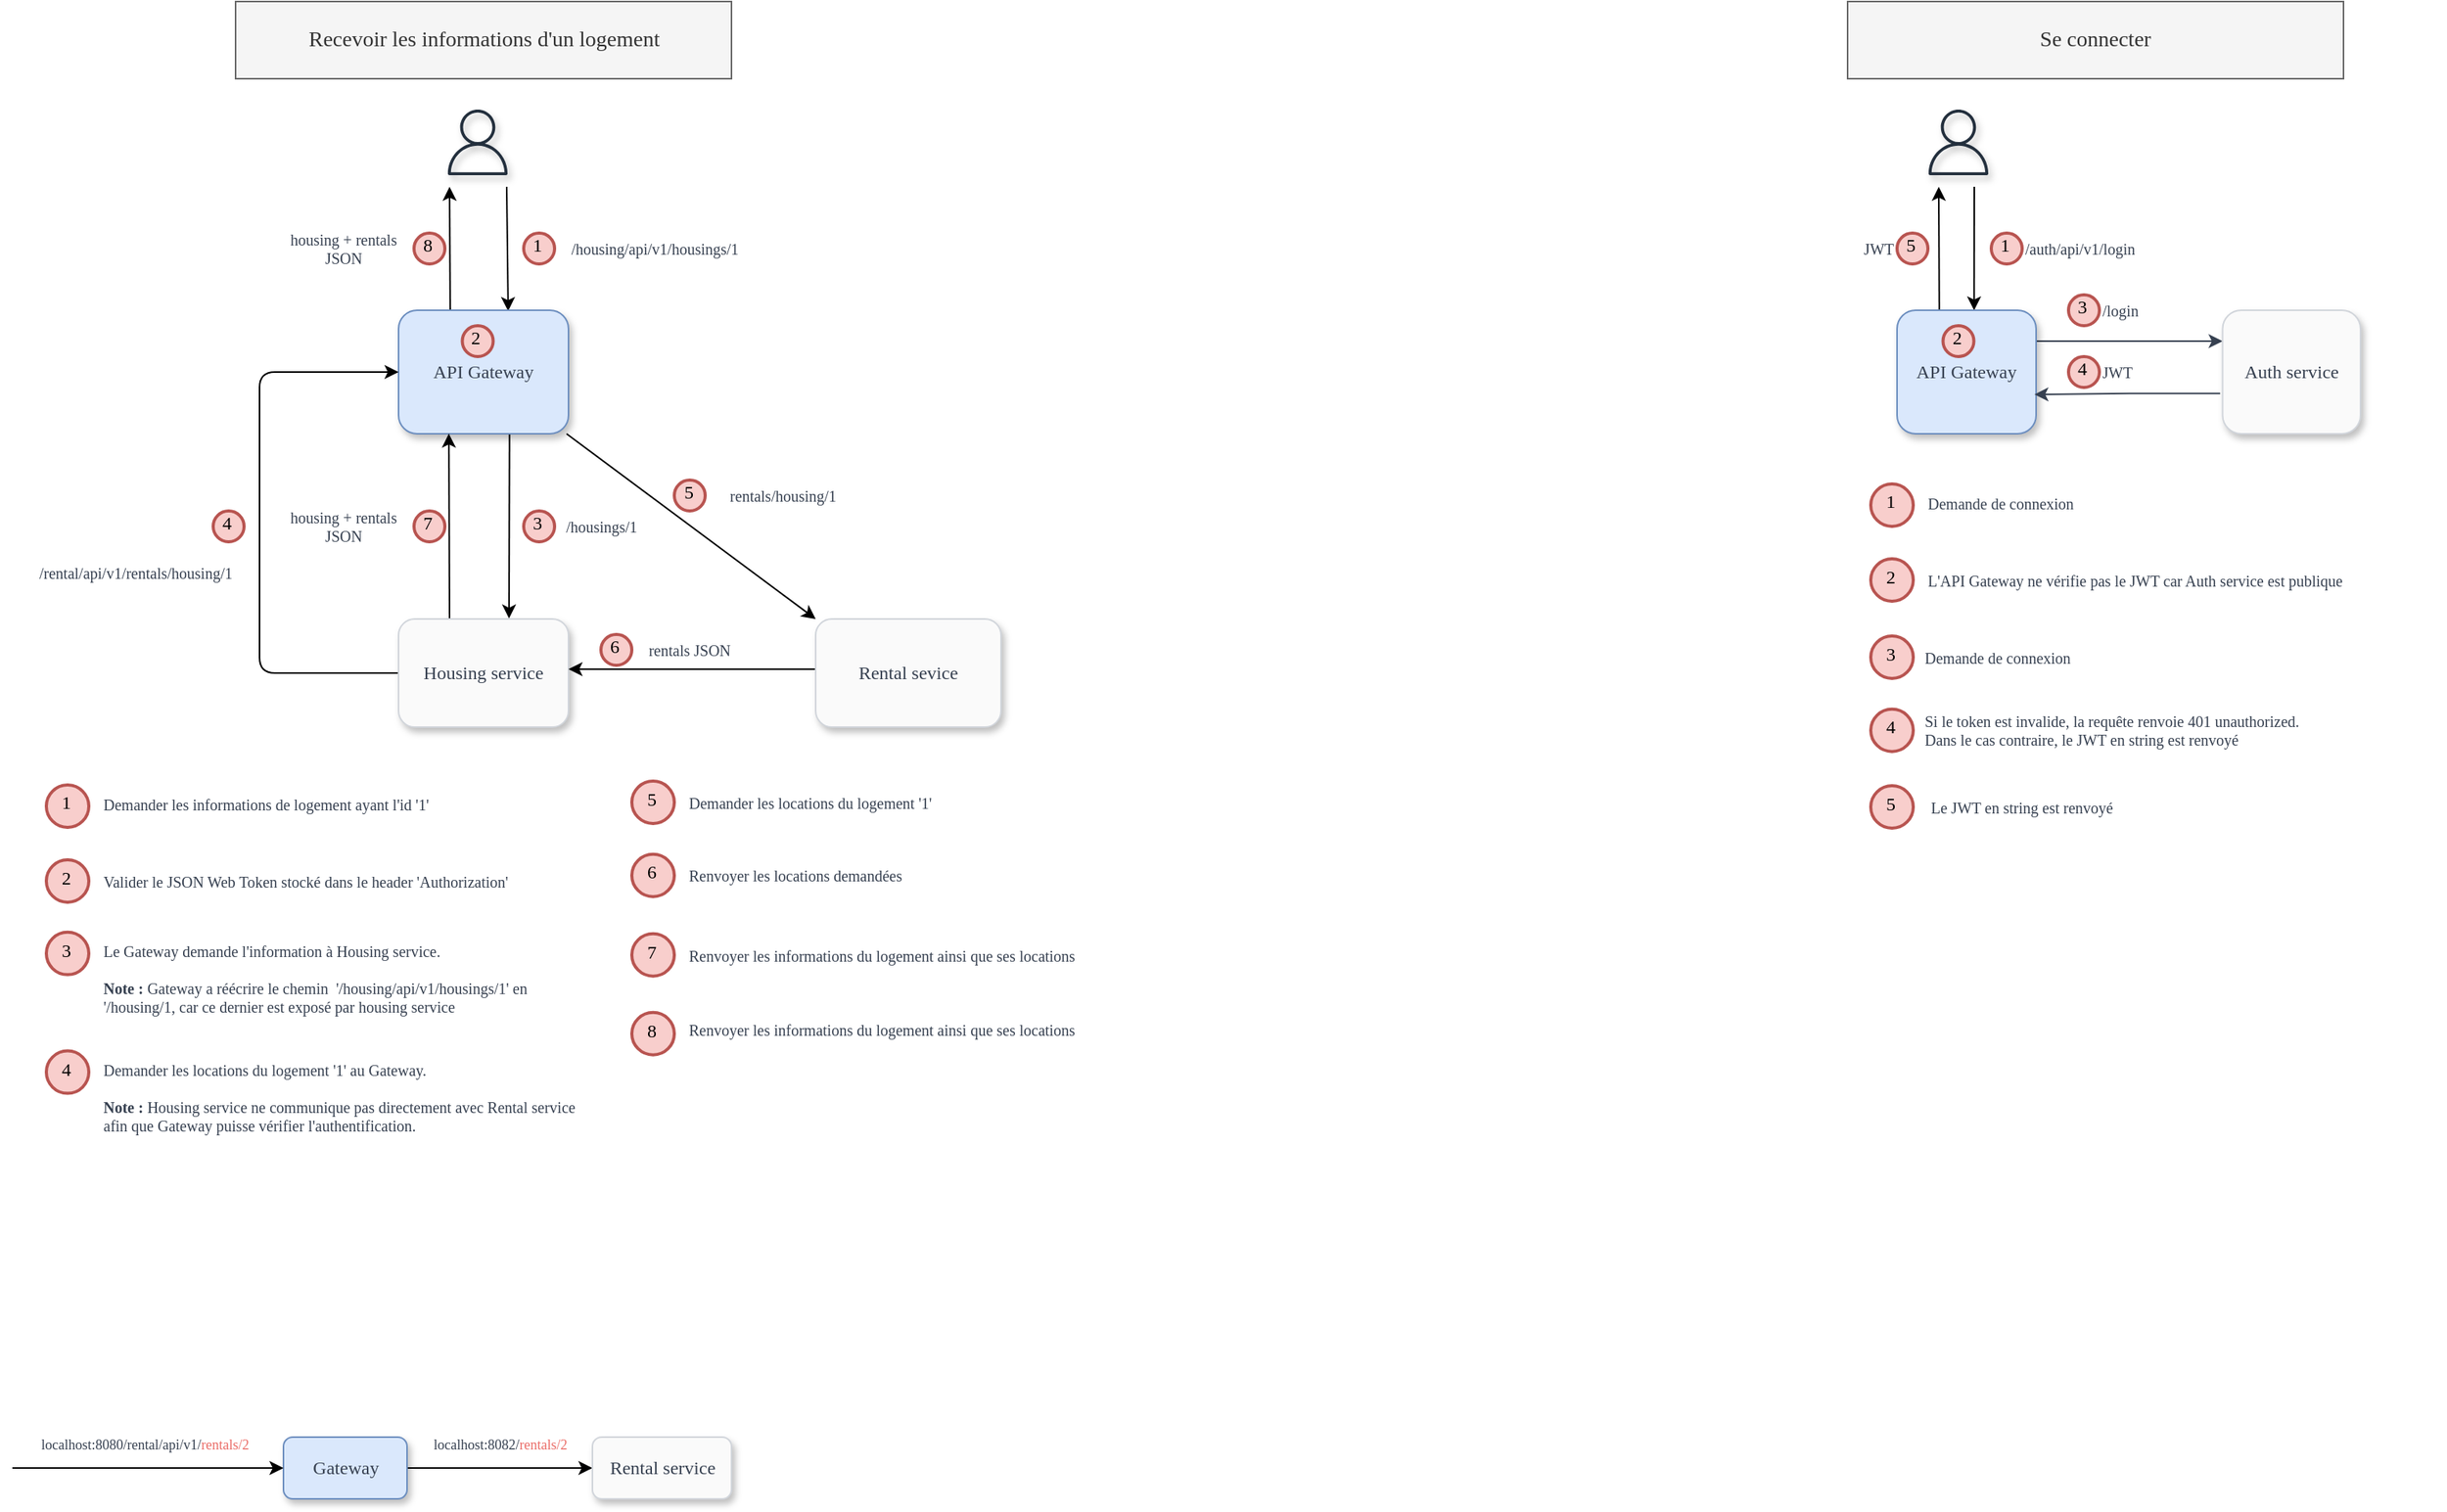 <mxfile version="21.1.2" type="device">
  <diagram name="Page-1" id="S0qWBEfTinxwVEII3tIF">
    <mxGraphModel dx="1594" dy="958" grid="1" gridSize="10" guides="1" tooltips="1" connect="1" arrows="1" fold="1" page="1" pageScale="1" pageWidth="827" pageHeight="1169" background="none" math="0" shadow="0">
      <root>
        <mxCell id="0" />
        <mxCell id="1" parent="0" />
        <mxCell id="11" style="edgeStyle=none;html=1;entryX=0.65;entryY=-0.005;entryDx=0;entryDy=0;startArrow=none;startFill=0;endArrow=classic;endFill=1;exitX=0.653;exitY=1.004;exitDx=0;exitDy=0;exitPerimeter=0;entryPerimeter=0;fontFamily=Comic Sans MS;shadow=0;" parent="1" source="MyjZQWcwXhGRPd_88m82-1" target="MyjZQWcwXhGRPd_88m82-9" edge="1">
          <mxGeometry relative="1" as="geometry" />
        </mxCell>
        <mxCell id="17" style="edgeStyle=none;html=1;startArrow=none;startFill=0;endArrow=classic;endFill=1;exitX=0.304;exitY=0.019;exitDx=0;exitDy=0;exitPerimeter=0;fontFamily=Comic Sans MS;shadow=0;" parent="1" source="MyjZQWcwXhGRPd_88m82-1" edge="1">
          <mxGeometry relative="1" as="geometry">
            <mxPoint x="323" y="200" as="targetPoint" />
          </mxGeometry>
        </mxCell>
        <mxCell id="18" style="edgeStyle=none;html=1;startArrow=classic;startFill=1;endArrow=none;endFill=0;exitX=0.645;exitY=0.006;exitDx=0;exitDy=0;exitPerimeter=0;fontFamily=Comic Sans MS;shadow=0;" parent="1" source="MyjZQWcwXhGRPd_88m82-1" edge="1">
          <mxGeometry relative="1" as="geometry">
            <mxPoint x="360" y="200" as="targetPoint" />
          </mxGeometry>
        </mxCell>
        <mxCell id="36" style="edgeStyle=none;html=1;entryX=0;entryY=0;entryDx=0;entryDy=0;fontFamily=Comic Sans MS;fontSize=6;startArrow=none;startFill=0;endArrow=classic;endFill=1;shadow=0;" parent="1" source="MyjZQWcwXhGRPd_88m82-1" target="MyjZQWcwXhGRPd_88m82-23" edge="1">
          <mxGeometry relative="1" as="geometry" />
        </mxCell>
        <mxCell id="MyjZQWcwXhGRPd_88m82-1" value="API Gateway" style="rounded=1;whiteSpace=wrap;html=1;fontFamily=Comic Sans MS;fillColor=#dae8fc;strokeColor=#6c8ebf;fontColor=#374151;glass=0;shadow=1;" parent="1" vertex="1">
          <mxGeometry x="290" y="280" width="110" height="80" as="geometry" />
        </mxCell>
        <mxCell id="MyjZQWcwXhGRPd_88m82-4" value="/housing/api/v1/housings/1" style="text;html=1;strokeColor=none;fillColor=none;align=center;verticalAlign=middle;whiteSpace=wrap;rounded=0;fontFamily=Comic Sans MS;fontColor=#374151;fontSize=10;shadow=0;" parent="1" vertex="1">
          <mxGeometry x="381" y="230" width="150" height="20" as="geometry" />
        </mxCell>
        <mxCell id="10" style="edgeStyle=none;html=1;entryX=0.296;entryY=0.999;entryDx=0;entryDy=0;startArrow=none;startFill=0;endArrow=classic;endFill=1;exitX=0.3;exitY=0.016;exitDx=0;exitDy=0;entryPerimeter=0;exitPerimeter=0;fontFamily=Comic Sans MS;shadow=0;" parent="1" source="MyjZQWcwXhGRPd_88m82-9" target="MyjZQWcwXhGRPd_88m82-1" edge="1">
          <mxGeometry relative="1" as="geometry" />
        </mxCell>
        <mxCell id="35" style="edgeStyle=none;html=1;fontFamily=Comic Sans MS;fontSize=6;startArrow=none;startFill=0;endArrow=classic;endFill=1;entryX=0;entryY=0.5;entryDx=0;entryDy=0;exitX=0;exitY=0.5;exitDx=0;exitDy=0;shadow=0;" parent="1" source="MyjZQWcwXhGRPd_88m82-9" target="MyjZQWcwXhGRPd_88m82-1" edge="1">
          <mxGeometry relative="1" as="geometry">
            <mxPoint x="150.0" y="470" as="targetPoint" />
            <Array as="points">
              <mxPoint x="200" y="515" />
              <mxPoint x="200" y="420" />
              <mxPoint x="200" y="320" />
            </Array>
          </mxGeometry>
        </mxCell>
        <mxCell id="MyjZQWcwXhGRPd_88m82-9" value="Housing service" style="rounded=1;whiteSpace=wrap;html=1;fontFamily=Comic Sans MS;fillColor=#FAFAFA;fontColor=#374151;strokeColor=#d1d5db;gradientColor=none;shadow=1;glass=0;" parent="1" vertex="1">
          <mxGeometry x="290" y="480" width="110" height="70" as="geometry" />
        </mxCell>
        <mxCell id="MyjZQWcwXhGRPd_88m82-16" value="" style="sketch=0;outlineConnect=0;fontColor=#232F3E;gradientColor=none;fillColor=#232F3D;strokeColor=none;dashed=0;verticalLabelPosition=bottom;verticalAlign=top;align=center;html=1;fontSize=12;fontStyle=0;aspect=fixed;pointerEvents=1;shape=mxgraph.aws4.user;rounded=1;shadow=1;glass=0;fontFamily=Comic Sans MS;" parent="1" vertex="1">
          <mxGeometry x="320" y="150" width="42.5" height="42.5" as="geometry" />
        </mxCell>
        <mxCell id="5" style="edgeStyle=none;html=1;entryX=1;entryY=0.75;entryDx=0;entryDy=0;exitX=0;exitY=0.75;exitDx=0;exitDy=0;fontFamily=Comic Sans MS;shadow=0;" parent="1" edge="1">
          <mxGeometry relative="1" as="geometry">
            <mxPoint x="560" y="512.5" as="sourcePoint" />
            <mxPoint x="400" y="512.5" as="targetPoint" />
          </mxGeometry>
        </mxCell>
        <mxCell id="MyjZQWcwXhGRPd_88m82-23" value="Rental sevice" style="rounded=1;whiteSpace=wrap;html=1;fontFamily=Comic Sans MS;fillColor=#FAFAFA;fontColor=#374151;strokeColor=#d1d5db;gradientColor=none;shadow=1;glass=0;" parent="1" vertex="1">
          <mxGeometry x="560" y="480" width="120" height="70" as="geometry" />
        </mxCell>
        <mxCell id="MyjZQWcwXhGRPd_88m82-25" value="1" style="ellipse;whiteSpace=wrap;html=1;aspect=fixed;strokeWidth=2;fontFamily=Comic Sans MS;spacingBottom=4;spacingRight=2;strokeColor=#b85450;rounded=1;shadow=0;glass=0;fontSize=12;fillColor=#f8cecc;" parent="1" vertex="1">
          <mxGeometry x="371" y="230" width="20" height="20" as="geometry" />
        </mxCell>
        <mxCell id="MyjZQWcwXhGRPd_88m82-27" value="3" style="ellipse;whiteSpace=wrap;html=1;aspect=fixed;strokeWidth=2;fontFamily=Comic Sans MS;spacingBottom=4;spacingRight=2;strokeColor=#b85450;rounded=1;shadow=0;glass=0;fontSize=12;fillColor=#f8cecc;" parent="1" vertex="1">
          <mxGeometry x="371" y="410" width="20" height="20" as="geometry" />
        </mxCell>
        <mxCell id="MyjZQWcwXhGRPd_88m82-30" value="4" style="ellipse;whiteSpace=wrap;html=1;aspect=fixed;strokeWidth=2;fontFamily=Comic Sans MS;spacingBottom=4;spacingRight=2;strokeColor=#b85450;rounded=1;shadow=0;glass=0;fontSize=12;fillColor=#f8cecc;" parent="1" vertex="1">
          <mxGeometry x="170" y="410" width="20" height="20" as="geometry" />
        </mxCell>
        <mxCell id="MyjZQWcwXhGRPd_88m82-31" value="1" style="ellipse;whiteSpace=wrap;html=1;aspect=fixed;strokeWidth=2;fontFamily=Comic Sans MS;spacingBottom=4;spacingRight=2;strokeColor=#b85450;rounded=1;shadow=0;glass=0;fontSize=12;fillColor=#f8cecc;" parent="1" vertex="1">
          <mxGeometry x="62" y="587.5" width="27.5" height="27.5" as="geometry" />
        </mxCell>
        <mxCell id="MyjZQWcwXhGRPd_88m82-32" value="Demander les informations de logement ayant l&#39;id &#39;1&#39;" style="text;html=1;strokeColor=none;fillColor=none;align=left;verticalAlign=middle;whiteSpace=wrap;rounded=0;fontFamily=Comic Sans MS;fontColor=#374151;fontSize=10;" parent="1" vertex="1">
          <mxGeometry x="97" y="585" width="315" height="30" as="geometry" />
        </mxCell>
        <mxCell id="MyjZQWcwXhGRPd_88m82-33" value="2" style="ellipse;whiteSpace=wrap;html=1;aspect=fixed;strokeWidth=2;fontFamily=Comic Sans MS;spacingBottom=4;spacingRight=2;strokeColor=#b85450;rounded=1;shadow=0;glass=0;fontSize=12;fillColor=#f8cecc;" parent="1" vertex="1">
          <mxGeometry x="62" y="636" width="27.5" height="27.5" as="geometry" />
        </mxCell>
        <mxCell id="MyjZQWcwXhGRPd_88m82-34" value="Valider le JSON Web Token stocké dans le header &#39;Authorization&#39;" style="text;html=1;strokeColor=none;fillColor=none;align=left;verticalAlign=middle;whiteSpace=wrap;rounded=0;fontFamily=Comic Sans MS;fontColor=#374151;fontSize=10;" parent="1" vertex="1">
          <mxGeometry x="97" y="635" width="313" height="30" as="geometry" />
        </mxCell>
        <mxCell id="MyjZQWcwXhGRPd_88m82-39" value="Recevoir les informations d&#39;un logement" style="text;html=1;align=center;verticalAlign=middle;whiteSpace=wrap;rounded=0;fontFamily=Comic Sans MS;fontSize=14;fillColor=#f5f5f5;fontColor=#333333;strokeColor=#666666;" parent="1" vertex="1">
          <mxGeometry x="184.5" y="80" width="321" height="50" as="geometry" />
        </mxCell>
        <mxCell id="2" value="/housings/1" style="text;html=1;strokeColor=none;fillColor=none;align=center;verticalAlign=middle;whiteSpace=wrap;rounded=0;fontFamily=Comic Sans MS;fontColor=#374151;fontSize=10;shadow=0;" parent="1" vertex="1">
          <mxGeometry x="391" y="410" width="61" height="20" as="geometry" />
        </mxCell>
        <mxCell id="3" value="/rental/api/v1/rentals/housing/1" style="text;html=1;strokeColor=none;fillColor=none;align=center;verticalAlign=middle;whiteSpace=wrap;rounded=0;fontFamily=Comic Sans MS;fontColor=#374151;fontSize=10;shadow=0;" parent="1" vertex="1">
          <mxGeometry x="50" y="440" width="140" height="20" as="geometry" />
        </mxCell>
        <mxCell id="6" value="rentals JSON" style="text;html=1;strokeColor=none;fillColor=none;align=center;verticalAlign=middle;whiteSpace=wrap;rounded=0;fontFamily=Comic Sans MS;fontColor=#374151;fontSize=10;shadow=0;" parent="1" vertex="1">
          <mxGeometry x="441" y="490" width="75" height="20" as="geometry" />
        </mxCell>
        <mxCell id="7" value="6" style="ellipse;whiteSpace=wrap;html=1;aspect=fixed;strokeWidth=2;fontFamily=Comic Sans MS;spacingBottom=4;spacingRight=2;strokeColor=#b85450;rounded=1;shadow=0;glass=0;fontSize=12;fillColor=#f8cecc;" parent="1" vertex="1">
          <mxGeometry x="421" y="490" width="20" height="20" as="geometry" />
        </mxCell>
        <mxCell id="12" value="housing + rentals JSON" style="text;html=1;strokeColor=none;fillColor=none;align=center;verticalAlign=middle;whiteSpace=wrap;rounded=0;fontFamily=Comic Sans MS;fontColor=#374151;fontSize=10;shadow=0;" parent="1" vertex="1">
          <mxGeometry x="209" y="410" width="91" height="20" as="geometry" />
        </mxCell>
        <mxCell id="19" value="housing + rentals JSON" style="text;html=1;strokeColor=none;fillColor=none;align=center;verticalAlign=middle;whiteSpace=wrap;rounded=0;fontFamily=Comic Sans MS;fontColor=#374151;fontSize=10;shadow=0;" parent="1" vertex="1">
          <mxGeometry x="209" y="230" width="91" height="20" as="geometry" />
        </mxCell>
        <mxCell id="21" value="7" style="ellipse;whiteSpace=wrap;html=1;aspect=fixed;strokeWidth=2;fontFamily=Comic Sans MS;spacingBottom=4;spacingRight=2;strokeColor=#b85450;rounded=1;shadow=0;glass=0;fontSize=12;fillColor=#f8cecc;" parent="1" vertex="1">
          <mxGeometry x="300" y="410" width="20" height="20" as="geometry" />
        </mxCell>
        <mxCell id="23" style="edgeStyle=none;html=1;startArrow=classic;startFill=1;endArrow=none;endFill=0;fontFamily=Comic Sans MS;shadow=0;" parent="1" source="22" target="19" edge="1">
          <mxGeometry relative="1" as="geometry" />
        </mxCell>
        <mxCell id="22" value="8" style="ellipse;whiteSpace=wrap;html=1;aspect=fixed;strokeWidth=2;fontFamily=Comic Sans MS;spacingBottom=4;spacingRight=2;strokeColor=#b85450;rounded=1;shadow=0;glass=0;fontSize=12;fillColor=#f8cecc;" parent="1" vertex="1">
          <mxGeometry x="300" y="230" width="20" height="20" as="geometry" />
        </mxCell>
        <mxCell id="24" value="2" style="ellipse;whiteSpace=wrap;html=1;aspect=fixed;strokeWidth=2;fontFamily=Comic Sans MS;spacingBottom=4;spacingRight=2;strokeColor=#b85450;rounded=1;shadow=0;glass=0;fontSize=12;fillColor=#f8cecc;" parent="1" vertex="1">
          <mxGeometry x="331.25" y="290" width="20" height="20" as="geometry" />
        </mxCell>
        <mxCell id="30" value="&lt;div style=&quot;border-color: var(--border-color);&quot;&gt;Le Gateway demande l&#39;information à Housing service.&lt;/div&gt;&lt;br style=&quot;border-color: var(--border-color);&quot;&gt;&lt;b style=&quot;border-color: var(--border-color);&quot;&gt;Note :&lt;/b&gt;&amp;nbsp;Gateway a réécrire le chemin&amp;nbsp; &#39;&lt;span style=&quot;border-color: var(--border-color); background-color: initial;&quot;&gt;/housing/api/v1/housings/1&#39; en &#39;/housing/1, car ce dernier est exposé par housing service&lt;/span&gt;" style="text;html=1;strokeColor=none;fillColor=none;align=left;verticalAlign=middle;whiteSpace=wrap;rounded=0;fontFamily=Comic Sans MS;fontColor=#374151;fontSize=10;" parent="1" vertex="1">
          <mxGeometry x="97" y="682.93" width="325" height="60" as="geometry" />
        </mxCell>
        <mxCell id="31" value="3" style="ellipse;whiteSpace=wrap;html=1;aspect=fixed;strokeWidth=2;fontFamily=Comic Sans MS;spacingBottom=4;spacingRight=2;strokeColor=#b85450;rounded=1;shadow=0;glass=0;fontSize=12;fillColor=#f8cecc;" parent="1" vertex="1">
          <mxGeometry x="62" y="682.93" width="27.5" height="27.5" as="geometry" />
        </mxCell>
        <mxCell id="33" value="4" style="ellipse;whiteSpace=wrap;html=1;aspect=fixed;strokeWidth=2;fontFamily=Comic Sans MS;spacingBottom=4;spacingRight=2;strokeColor=#b85450;rounded=1;shadow=0;glass=0;fontSize=12;fillColor=#f8cecc;" parent="1" vertex="1">
          <mxGeometry x="62" y="759.8" width="27.5" height="27.5" as="geometry" />
        </mxCell>
        <mxCell id="34" value="&lt;div style=&quot;border-color: var(--border-color);&quot;&gt;Demander les locations du logement &#39;1&#39; au Gateway.&lt;/div&gt;&lt;br style=&quot;border-color: var(--border-color);&quot;&gt;&lt;b style=&quot;border-color: var(--border-color);&quot;&gt;Note :&lt;/b&gt;&amp;nbsp;Housing service ne communique pas directement avec Rental service afin que Gateway puisse vérifier l&#39;authentification." style="text;html=1;strokeColor=none;fillColor=none;align=left;verticalAlign=middle;whiteSpace=wrap;rounded=0;fontFamily=Comic Sans MS;fontColor=#374151;fontSize=10;" parent="1" vertex="1">
          <mxGeometry x="97" y="759.8" width="310" height="60" as="geometry" />
        </mxCell>
        <mxCell id="38" value="rentals/housing/1" style="text;html=1;strokeColor=none;fillColor=none;align=center;verticalAlign=middle;whiteSpace=wrap;rounded=0;fontFamily=Comic Sans MS;fontColor=#374151;fontSize=10;shadow=0;" parent="1" vertex="1">
          <mxGeometry x="468.5" y="390" width="140" height="20" as="geometry" />
        </mxCell>
        <mxCell id="40" style="edgeStyle=none;html=1;fontFamily=Comic Sans MS;fontSize=6;startArrow=none;startFill=0;endArrow=classic;endFill=1;shadow=0;" parent="1" source="39" target="38" edge="1">
          <mxGeometry relative="1" as="geometry" />
        </mxCell>
        <mxCell id="39" value="5" style="ellipse;whiteSpace=wrap;html=1;aspect=fixed;strokeWidth=2;fontFamily=Comic Sans MS;spacingBottom=4;spacingRight=2;strokeColor=#b85450;rounded=1;shadow=0;glass=0;fontSize=12;fillColor=#f8cecc;" parent="1" vertex="1">
          <mxGeometry x="468.5" y="390" width="20" height="20" as="geometry" />
        </mxCell>
        <mxCell id="41" value="&lt;div style=&quot;border-color: var(--border-color);&quot;&gt;Demander les locations du logement &#39;1&#39;&lt;/div&gt;" style="text;html=1;strokeColor=none;fillColor=none;align=left;verticalAlign=middle;whiteSpace=wrap;rounded=0;fontFamily=Comic Sans MS;fontColor=#374151;fontSize=10;" parent="1" vertex="1">
          <mxGeometry x="476.25" y="588" width="211" height="21.5" as="geometry" />
        </mxCell>
        <mxCell id="42" value="5" style="ellipse;whiteSpace=wrap;html=1;aspect=fixed;strokeWidth=2;fontFamily=Comic Sans MS;spacingBottom=4;spacingRight=2;strokeColor=#b85450;rounded=1;shadow=0;glass=0;fontSize=12;fillColor=#f8cecc;" parent="1" vertex="1">
          <mxGeometry x="441" y="585" width="27.5" height="27.5" as="geometry" />
        </mxCell>
        <mxCell id="43" value="6" style="ellipse;whiteSpace=wrap;html=1;aspect=fixed;strokeWidth=2;fontFamily=Comic Sans MS;spacingBottom=4;spacingRight=2;strokeColor=#b85450;rounded=1;shadow=0;glass=0;fontSize=12;fillColor=#f8cecc;" parent="1" vertex="1">
          <mxGeometry x="441" y="632.37" width="27.5" height="27.5" as="geometry" />
        </mxCell>
        <mxCell id="44" value="&lt;div style=&quot;border-color: var(--border-color);&quot;&gt;Renvoyer les locations demandées&lt;/div&gt;" style="text;html=1;strokeColor=none;fillColor=none;align=left;verticalAlign=middle;whiteSpace=wrap;rounded=0;fontFamily=Comic Sans MS;fontColor=#374151;fontSize=10;" parent="1" vertex="1">
          <mxGeometry x="476.25" y="635.38" width="181" height="21.5" as="geometry" />
        </mxCell>
        <mxCell id="45" value="&lt;div style=&quot;border-color: var(--border-color);&quot;&gt;Renvoyer les informations du logement ainsi que ses locations&lt;/div&gt;" style="text;html=1;strokeColor=none;fillColor=none;align=left;verticalAlign=middle;whiteSpace=wrap;rounded=0;fontFamily=Comic Sans MS;fontColor=#374151;fontSize=10;" parent="1" vertex="1">
          <mxGeometry x="476.25" y="686.87" width="301" height="21.5" as="geometry" />
        </mxCell>
        <mxCell id="46" value="7" style="ellipse;whiteSpace=wrap;html=1;aspect=fixed;strokeWidth=2;fontFamily=Comic Sans MS;spacingBottom=4;spacingRight=2;strokeColor=#b85450;rounded=1;shadow=0;glass=0;fontSize=12;fillColor=#f8cecc;" parent="1" vertex="1">
          <mxGeometry x="441" y="683.87" width="27.5" height="27.5" as="geometry" />
        </mxCell>
        <mxCell id="47" value="&lt;div style=&quot;border-color: var(--border-color);&quot;&gt;Renvoyer les informations du logement ainsi que ses locations&lt;/div&gt;" style="text;html=1;strokeColor=none;fillColor=none;align=left;verticalAlign=middle;whiteSpace=wrap;rounded=0;fontFamily=Comic Sans MS;fontColor=#374151;fontSize=10;" parent="1" vertex="1">
          <mxGeometry x="476.25" y="734.87" width="301" height="21.5" as="geometry" />
        </mxCell>
        <mxCell id="48" value="8" style="ellipse;whiteSpace=wrap;html=1;aspect=fixed;strokeWidth=2;fontFamily=Comic Sans MS;spacingBottom=4;spacingRight=2;strokeColor=#b85450;rounded=1;shadow=0;glass=0;fontSize=12;fillColor=#f8cecc;" parent="1" vertex="1">
          <mxGeometry x="441" y="734.87" width="27.5" height="27.5" as="geometry" />
        </mxCell>
        <mxCell id="k3yplP2Bq4ahlFQJKOPg-48" style="edgeStyle=orthogonalEdgeStyle;rounded=0;orthogonalLoop=1;jettySize=auto;html=1;strokeColor=#374151;exitX=1;exitY=0.25;exitDx=0;exitDy=0;entryX=0;entryY=0.25;entryDx=0;entryDy=0;fontFamily=Comic Sans MS;shadow=0;" parent="1" source="k3yplP2Bq4ahlFQJKOPg-53" target="k3yplP2Bq4ahlFQJKOPg-56" edge="1">
          <mxGeometry relative="1" as="geometry">
            <mxPoint x="1430" y="300" as="targetPoint" />
          </mxGeometry>
        </mxCell>
        <mxCell id="k3yplP2Bq4ahlFQJKOPg-50" style="edgeStyle=none;html=1;startArrow=none;startFill=0;endArrow=classic;endFill=1;exitX=0.304;exitY=0.019;exitDx=0;exitDy=0;exitPerimeter=0;fontFamily=Comic Sans MS;shadow=0;" parent="1" source="k3yplP2Bq4ahlFQJKOPg-53" edge="1">
          <mxGeometry relative="1" as="geometry">
            <mxPoint x="1287" y="200" as="targetPoint" />
          </mxGeometry>
        </mxCell>
        <mxCell id="k3yplP2Bq4ahlFQJKOPg-51" style="edgeStyle=none;html=1;startArrow=classic;startFill=1;endArrow=none;endFill=0;exitX=0.554;exitY=0.001;exitDx=0;exitDy=0;exitPerimeter=0;fontFamily=Comic Sans MS;shadow=0;" parent="1" source="k3yplP2Bq4ahlFQJKOPg-53" edge="1">
          <mxGeometry relative="1" as="geometry">
            <mxPoint x="1310" y="200" as="targetPoint" />
          </mxGeometry>
        </mxCell>
        <mxCell id="k3yplP2Bq4ahlFQJKOPg-53" value="API Gateway" style="rounded=1;whiteSpace=wrap;html=1;fontFamily=Comic Sans MS;fillColor=#dae8fc;strokeColor=#6c8ebf;fontColor=#374151;glass=0;shadow=1;" parent="1" vertex="1">
          <mxGeometry x="1260" y="280" width="90" height="80" as="geometry" />
        </mxCell>
        <mxCell id="k3yplP2Bq4ahlFQJKOPg-54" value="/auth/api/v1/login" style="text;html=1;strokeColor=none;fillColor=none;align=left;verticalAlign=middle;whiteSpace=wrap;rounded=0;fontFamily=Comic Sans MS;fontColor=#374151;fontSize=10;shadow=0;" parent="1" vertex="1">
          <mxGeometry x="1341" y="230" width="150" height="20" as="geometry" />
        </mxCell>
        <mxCell id="k3yplP2Bq4ahlFQJKOPg-55" style="edgeStyle=orthogonalEdgeStyle;shape=connector;rounded=0;orthogonalLoop=1;jettySize=auto;html=1;entryX=0.988;entryY=0.682;entryDx=0;entryDy=0;entryPerimeter=0;labelBackgroundColor=default;strokeColor=#374151;fontFamily=Comic Sans MS;fontSize=12;fontColor=#374151;endArrow=classic;exitX=-0.018;exitY=0.674;exitDx=0;exitDy=0;exitPerimeter=0;shadow=0;" parent="1" source="k3yplP2Bq4ahlFQJKOPg-56" target="k3yplP2Bq4ahlFQJKOPg-53" edge="1">
          <mxGeometry relative="1" as="geometry" />
        </mxCell>
        <mxCell id="k3yplP2Bq4ahlFQJKOPg-56" value="&lt;div&gt;Auth service&lt;/div&gt;" style="rounded=1;whiteSpace=wrap;html=1;fontFamily=Comic Sans MS;fillColor=#FAFAFA;fontColor=#374151;strokeColor=#d1d5db;gradientColor=none;shadow=1;glass=0;" parent="1" vertex="1">
          <mxGeometry x="1470.75" y="280" width="89.25" height="80" as="geometry" />
        </mxCell>
        <mxCell id="k3yplP2Bq4ahlFQJKOPg-60" value="&lt;div style=&quot;font-size: 10px;&quot;&gt;/login&lt;br style=&quot;font-size: 10px;&quot;&gt;&lt;/div&gt;" style="text;html=1;strokeColor=none;fillColor=none;align=left;verticalAlign=middle;whiteSpace=wrap;rounded=0;fontFamily=Comic Sans MS;fontColor=#374151;fontSize=10;shadow=0;" parent="1" vertex="1">
          <mxGeometry x="1391" y="265" width="90" height="30" as="geometry" />
        </mxCell>
        <mxCell id="k3yplP2Bq4ahlFQJKOPg-61" value="" style="sketch=0;outlineConnect=0;fontColor=#232F3E;gradientColor=none;fillColor=#232F3D;strokeColor=none;dashed=0;verticalLabelPosition=bottom;verticalAlign=top;align=center;html=1;fontSize=12;fontStyle=0;aspect=fixed;pointerEvents=1;shape=mxgraph.aws4.user;rounded=1;shadow=1;glass=0;fontFamily=Comic Sans MS;" parent="1" vertex="1">
          <mxGeometry x="1278.5" y="150" width="42.5" height="42.5" as="geometry" />
        </mxCell>
        <mxCell id="k3yplP2Bq4ahlFQJKOPg-62" value="JWT" style="text;html=1;strokeColor=none;fillColor=none;align=left;verticalAlign=middle;whiteSpace=wrap;rounded=0;fontFamily=Comic Sans MS;fontColor=#374151;fontSize=10;shadow=0;" parent="1" vertex="1">
          <mxGeometry x="1391" y="305" width="90" height="30" as="geometry" />
        </mxCell>
        <mxCell id="k3yplP2Bq4ahlFQJKOPg-65" value="1" style="ellipse;whiteSpace=wrap;html=1;aspect=fixed;strokeWidth=2;fontFamily=Comic Sans MS;spacingBottom=4;spacingRight=2;strokeColor=#b85450;rounded=1;shadow=0;glass=0;fontSize=12;fillColor=#f8cecc;" parent="1" vertex="1">
          <mxGeometry x="1321" y="230" width="20" height="20" as="geometry" />
        </mxCell>
        <mxCell id="k3yplP2Bq4ahlFQJKOPg-66" value="3" style="ellipse;whiteSpace=wrap;html=1;aspect=fixed;strokeWidth=2;fontFamily=Comic Sans MS;spacingBottom=4;spacingRight=2;strokeColor=#b85450;rounded=1;shadow=0;glass=0;fontSize=12;fillColor=#f8cecc;" parent="1" vertex="1">
          <mxGeometry x="1371" y="270" width="20" height="20" as="geometry" />
        </mxCell>
        <mxCell id="k3yplP2Bq4ahlFQJKOPg-68" value="4" style="ellipse;whiteSpace=wrap;html=1;aspect=fixed;strokeWidth=2;fontFamily=Comic Sans MS;spacingBottom=4;spacingRight=2;strokeColor=#b85450;rounded=1;shadow=0;glass=0;fontSize=12;fillColor=#f8cecc;" parent="1" vertex="1">
          <mxGeometry x="1371" y="310" width="20" height="20" as="geometry" />
        </mxCell>
        <mxCell id="k3yplP2Bq4ahlFQJKOPg-70" value="1" style="ellipse;whiteSpace=wrap;html=1;aspect=fixed;strokeWidth=2;fontFamily=Comic Sans MS;spacingBottom=4;spacingRight=2;strokeColor=#b85450;rounded=1;shadow=0;glass=0;fontSize=12;fillColor=#f8cecc;" parent="1" vertex="1">
          <mxGeometry x="1243" y="392.5" width="27.5" height="27.5" as="geometry" />
        </mxCell>
        <mxCell id="k3yplP2Bq4ahlFQJKOPg-71" value="Demande de connexion" style="text;html=1;strokeColor=none;fillColor=none;align=left;verticalAlign=middle;whiteSpace=wrap;rounded=0;fontFamily=Comic Sans MS;fontColor=#374151;fontSize=10;" parent="1" vertex="1">
          <mxGeometry x="1278" y="390" width="315" height="30" as="geometry" />
        </mxCell>
        <mxCell id="k3yplP2Bq4ahlFQJKOPg-72" value="2" style="ellipse;whiteSpace=wrap;html=1;aspect=fixed;strokeWidth=2;fontFamily=Comic Sans MS;spacingBottom=4;spacingRight=2;strokeColor=#b85450;rounded=1;shadow=0;glass=0;fontSize=12;fillColor=#f8cecc;" parent="1" vertex="1">
          <mxGeometry x="1243" y="441" width="27.5" height="27.5" as="geometry" />
        </mxCell>
        <mxCell id="k3yplP2Bq4ahlFQJKOPg-73" value="L&#39;API Gateway ne vérifie pas le JWT car Auth service est publique" style="text;html=1;strokeColor=none;fillColor=none;align=left;verticalAlign=middle;whiteSpace=wrap;rounded=0;fontFamily=Comic Sans MS;fontColor=#374151;fontSize=10;" parent="1" vertex="1">
          <mxGeometry x="1278" y="440" width="313" height="30" as="geometry" />
        </mxCell>
        <mxCell id="k3yplP2Bq4ahlFQJKOPg-74" value="3" style="ellipse;whiteSpace=wrap;html=1;aspect=fixed;strokeWidth=2;fontFamily=Comic Sans MS;spacingBottom=4;spacingRight=2;strokeColor=#b85450;rounded=1;shadow=0;glass=0;fontSize=12;fillColor=#f8cecc;" parent="1" vertex="1">
          <mxGeometry x="1243" y="491" width="27.5" height="27.5" as="geometry" />
        </mxCell>
        <mxCell id="k3yplP2Bq4ahlFQJKOPg-75" value="&lt;div&gt;Demande de connexion&lt;/div&gt;" style="text;html=1;strokeColor=none;fillColor=none;align=left;verticalAlign=middle;whiteSpace=wrap;rounded=0;fontFamily=Comic Sans MS;fontColor=#374151;fontSize=10;horizontal=1;" parent="1" vertex="1">
          <mxGeometry x="1276" y="483.5" width="306.5" height="42.5" as="geometry" />
        </mxCell>
        <mxCell id="k3yplP2Bq4ahlFQJKOPg-76" value="4" style="ellipse;whiteSpace=wrap;html=1;aspect=fixed;strokeWidth=2;fontFamily=Comic Sans MS;spacingBottom=4;spacingRight=2;strokeColor=#b85450;rounded=1;shadow=0;glass=0;fontSize=12;fillColor=#f8cecc;" parent="1" vertex="1">
          <mxGeometry x="1243" y="538.37" width="27.5" height="27.5" as="geometry" />
        </mxCell>
        <mxCell id="k3yplP2Bq4ahlFQJKOPg-77" value="&lt;div&gt;&lt;span style=&quot;background-color: initial;&quot;&gt;Si le token est invalide, la requête renvoie 401&amp;nbsp;unauthorized.&lt;/span&gt;&lt;br&gt;&lt;/div&gt;&lt;div&gt;Dans le cas contraire, le JWT en string est renvoyé&lt;br&gt;&lt;/div&gt;" style="text;html=1;strokeColor=none;fillColor=none;align=left;verticalAlign=middle;whiteSpace=wrap;rounded=0;fontFamily=Comic Sans MS;fontColor=#374151;fontSize=10;" parent="1" vertex="1">
          <mxGeometry x="1276" y="530" width="339" height="44.25" as="geometry" />
        </mxCell>
        <mxCell id="k3yplP2Bq4ahlFQJKOPg-78" value="Se connecter" style="text;html=1;align=center;verticalAlign=middle;whiteSpace=wrap;rounded=0;fontFamily=Comic Sans MS;fontSize=14;fillColor=#f5f5f5;fontColor=#333333;strokeColor=#666666;" parent="1" vertex="1">
          <mxGeometry x="1228" y="80" width="321" height="50" as="geometry" />
        </mxCell>
        <mxCell id="k3yplP2Bq4ahlFQJKOPg-84" value="JWT" style="text;html=1;strokeColor=none;fillColor=none;align=right;verticalAlign=middle;whiteSpace=wrap;rounded=0;fontFamily=Comic Sans MS;fontColor=#374151;fontSize=10;shadow=0;" parent="1" vertex="1">
          <mxGeometry x="1198.5" y="230" width="61" height="20" as="geometry" />
        </mxCell>
        <mxCell id="k3yplP2Bq4ahlFQJKOPg-87" value="5" style="ellipse;whiteSpace=wrap;html=1;aspect=fixed;strokeWidth=2;fontFamily=Comic Sans MS;spacingBottom=4;spacingRight=2;strokeColor=#b85450;rounded=1;shadow=0;glass=0;fontSize=12;fillColor=#f8cecc;" parent="1" vertex="1">
          <mxGeometry x="1260" y="230" width="20" height="20" as="geometry" />
        </mxCell>
        <mxCell id="k3yplP2Bq4ahlFQJKOPg-88" value="2" style="ellipse;whiteSpace=wrap;html=1;aspect=fixed;strokeWidth=2;fontFamily=Comic Sans MS;spacingBottom=4;spacingRight=2;strokeColor=#b85450;rounded=1;shadow=0;glass=0;fontSize=12;fillColor=#f8cecc;" parent="1" vertex="1">
          <mxGeometry x="1289.75" y="290" width="20" height="20" as="geometry" />
        </mxCell>
        <mxCell id="k3yplP2Bq4ahlFQJKOPg-89" value="&lt;div style=&quot;border-color: var(--border-color);&quot;&gt;Le JWT en string est renvoyé&lt;br&gt;&lt;/div&gt;" style="text;html=1;strokeColor=none;fillColor=none;align=left;verticalAlign=middle;whiteSpace=wrap;rounded=0;fontFamily=Comic Sans MS;fontColor=#374151;fontSize=10;" parent="1" vertex="1">
          <mxGeometry x="1280" y="590.75" width="325" height="22" as="geometry" />
        </mxCell>
        <mxCell id="k3yplP2Bq4ahlFQJKOPg-90" value="5" style="ellipse;whiteSpace=wrap;html=1;aspect=fixed;strokeWidth=2;fontFamily=Comic Sans MS;spacingBottom=4;spacingRight=2;strokeColor=#b85450;rounded=1;shadow=0;glass=0;fontSize=12;fillColor=#f8cecc;" parent="1" vertex="1">
          <mxGeometry x="1243" y="588" width="27.5" height="27.5" as="geometry" />
        </mxCell>
        <mxCell id="49" style="edgeStyle=orthogonalEdgeStyle;rounded=0;orthogonalLoop=1;jettySize=auto;html=1;entryX=0;entryY=0.5;entryDx=0;entryDy=0;fontFamily=Comic Sans MS;fontColor=#374151;" parent="1" source="50" target="53" edge="1">
          <mxGeometry relative="1" as="geometry" />
        </mxCell>
        <mxCell id="50" value="Gateway" style="rounded=1;whiteSpace=wrap;html=1;fontFamily=Comic Sans MS;fillColor=#dae8fc;strokeColor=#6c8ebf;shadow=1;fontColor=#374151;" parent="1" vertex="1">
          <mxGeometry x="215.5" y="1010" width="80" height="40" as="geometry" />
        </mxCell>
        <mxCell id="51" value="" style="endArrow=classic;html=1;rounded=0;fontFamily=Comic Sans MS;fontColor=#374151;" parent="1" edge="1">
          <mxGeometry width="50" height="50" relative="1" as="geometry">
            <mxPoint x="40" y="1030" as="sourcePoint" />
            <mxPoint x="215.5" y="1030" as="targetPoint" />
          </mxGeometry>
        </mxCell>
        <mxCell id="52" value="localhost:8080/rental/api/v1/&lt;font color=&quot;#ea6b66&quot; style=&quot;font-size: 9px;&quot;&gt;rentals/2&lt;/font&gt;" style="text;html=1;strokeColor=none;fillColor=none;align=center;verticalAlign=middle;whiteSpace=wrap;rounded=0;fontFamily=Comic Sans MS;fontSize=9;fontColor=#374151;" parent="1" vertex="1">
          <mxGeometry x="35.5" y="1005" width="180" height="20" as="geometry" />
        </mxCell>
        <mxCell id="53" value="Rental service" style="rounded=1;whiteSpace=wrap;html=1;fontFamily=Comic Sans MS;strokeColor=#D1D5DB;fillColor=#FAFAFA;shadow=1;glass=0;fontColor=#374151;" parent="1" vertex="1">
          <mxGeometry x="415.5" y="1010" width="90" height="40" as="geometry" />
        </mxCell>
        <mxCell id="54" value="localhost:8082/&lt;font color=&quot;#ea6b66&quot; style=&quot;font-size: 9px;&quot;&gt;rentals/2&lt;/font&gt;" style="text;html=1;strokeColor=none;fillColor=none;align=center;verticalAlign=middle;whiteSpace=wrap;rounded=0;fontFamily=Comic Sans MS;fontSize=9;fontColor=#374151;" parent="1" vertex="1">
          <mxGeometry x="265.5" y="1000" width="180" height="30" as="geometry" />
        </mxCell>
      </root>
    </mxGraphModel>
  </diagram>
</mxfile>
